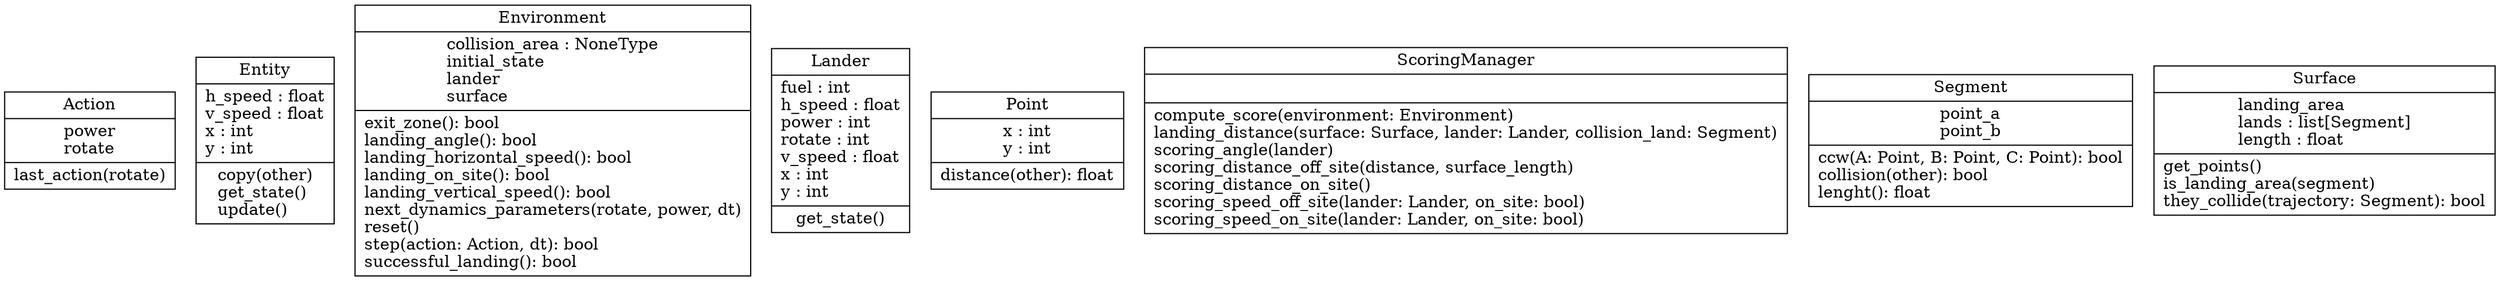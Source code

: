 digraph "classes" {
rankdir=BT
charset="utf-8"
"src.environment.action.Action" [color="black", fontcolor="black", label=<{Action|power<br ALIGN="LEFT"/>rotate<br ALIGN="LEFT"/>|last_action(rotate)<br ALIGN="LEFT"/>}>, shape="record", style="solid"];
"src.environment.entities.entity.Entity" [color="black", fontcolor="black", label=<{Entity|h_speed : float<br ALIGN="LEFT"/>v_speed : float<br ALIGN="LEFT"/>x : int<br ALIGN="LEFT"/>y : int<br ALIGN="LEFT"/>|copy(other)<br ALIGN="LEFT"/>get_state()<br ALIGN="LEFT"/>update()<br ALIGN="LEFT"/>}>, shape="record", style="solid"];
"src.environment.environment.Environment" [color="black", fontcolor="black", label=<{Environment|collision_area : NoneType<br ALIGN="LEFT"/>initial_state<br ALIGN="LEFT"/>lander<br ALIGN="LEFT"/>surface<br ALIGN="LEFT"/>|exit_zone(): bool<br ALIGN="LEFT"/>landing_angle(): bool<br ALIGN="LEFT"/>landing_horizontal_speed(): bool<br ALIGN="LEFT"/>landing_on_site(): bool<br ALIGN="LEFT"/>landing_vertical_speed(): bool<br ALIGN="LEFT"/>next_dynamics_parameters(rotate, power, dt)<br ALIGN="LEFT"/>reset()<br ALIGN="LEFT"/>step(action: Action, dt): bool<br ALIGN="LEFT"/>successful_landing(): bool<br ALIGN="LEFT"/>}>, shape="record", style="solid"];
"src.environment.entities.lander.Lander" [color="black", fontcolor="black", label=<{Lander|fuel : int<br ALIGN="LEFT"/>h_speed : float<br ALIGN="LEFT"/>power : int<br ALIGN="LEFT"/>rotate : int<br ALIGN="LEFT"/>v_speed : float<br ALIGN="LEFT"/>x : int<br ALIGN="LEFT"/>y : int<br ALIGN="LEFT"/>|get_state()<br ALIGN="LEFT"/>}>, shape="record", style="solid"];
"src.utils.point.Point" [color="black", fontcolor="black", label=<{Point|x : int<br ALIGN="LEFT"/>y : int<br ALIGN="LEFT"/>|distance(other): float<br ALIGN="LEFT"/>}>, shape="record", style="solid"];
"src.score.scoring_manager.ScoringManager" [color="black", fontcolor="black", label=<{ScoringManager|<br ALIGN="LEFT"/>|compute_score(environment: Environment)<br ALIGN="LEFT"/>landing_distance(surface: Surface, lander: Lander, collision_land: Segment)<br ALIGN="LEFT"/>scoring_angle(lander)<br ALIGN="LEFT"/>scoring_distance_off_site(distance, surface_length)<br ALIGN="LEFT"/>scoring_distance_on_site()<br ALIGN="LEFT"/>scoring_speed_off_site(lander: Lander, on_site: bool)<br ALIGN="LEFT"/>scoring_speed_on_site(lander: Lander, on_site: bool)<br ALIGN="LEFT"/>}>, shape="record", style="solid"];
"src.utils.segment.Segment" [color="black", fontcolor="black", label=<{Segment|point_a<br ALIGN="LEFT"/>point_b<br ALIGN="LEFT"/>|ccw(A: Point, B: Point, C: Point): bool<br ALIGN="LEFT"/>collision(other): bool<br ALIGN="LEFT"/>lenght(): float<br ALIGN="LEFT"/>}>, shape="record", style="solid"];
"src.environment.surface.Surface" [color="black", fontcolor="black", label=<{Surface|landing_area<br ALIGN="LEFT"/>lands : list[Segment]<br ALIGN="LEFT"/>length : float<br ALIGN="LEFT"/>|get_points()<br ALIGN="LEFT"/>is_landing_area(segment)<br ALIGN="LEFT"/>they_collide(trajectory: Segment): bool<br ALIGN="LEFT"/>}>, shape="record", style="solid"];
}
